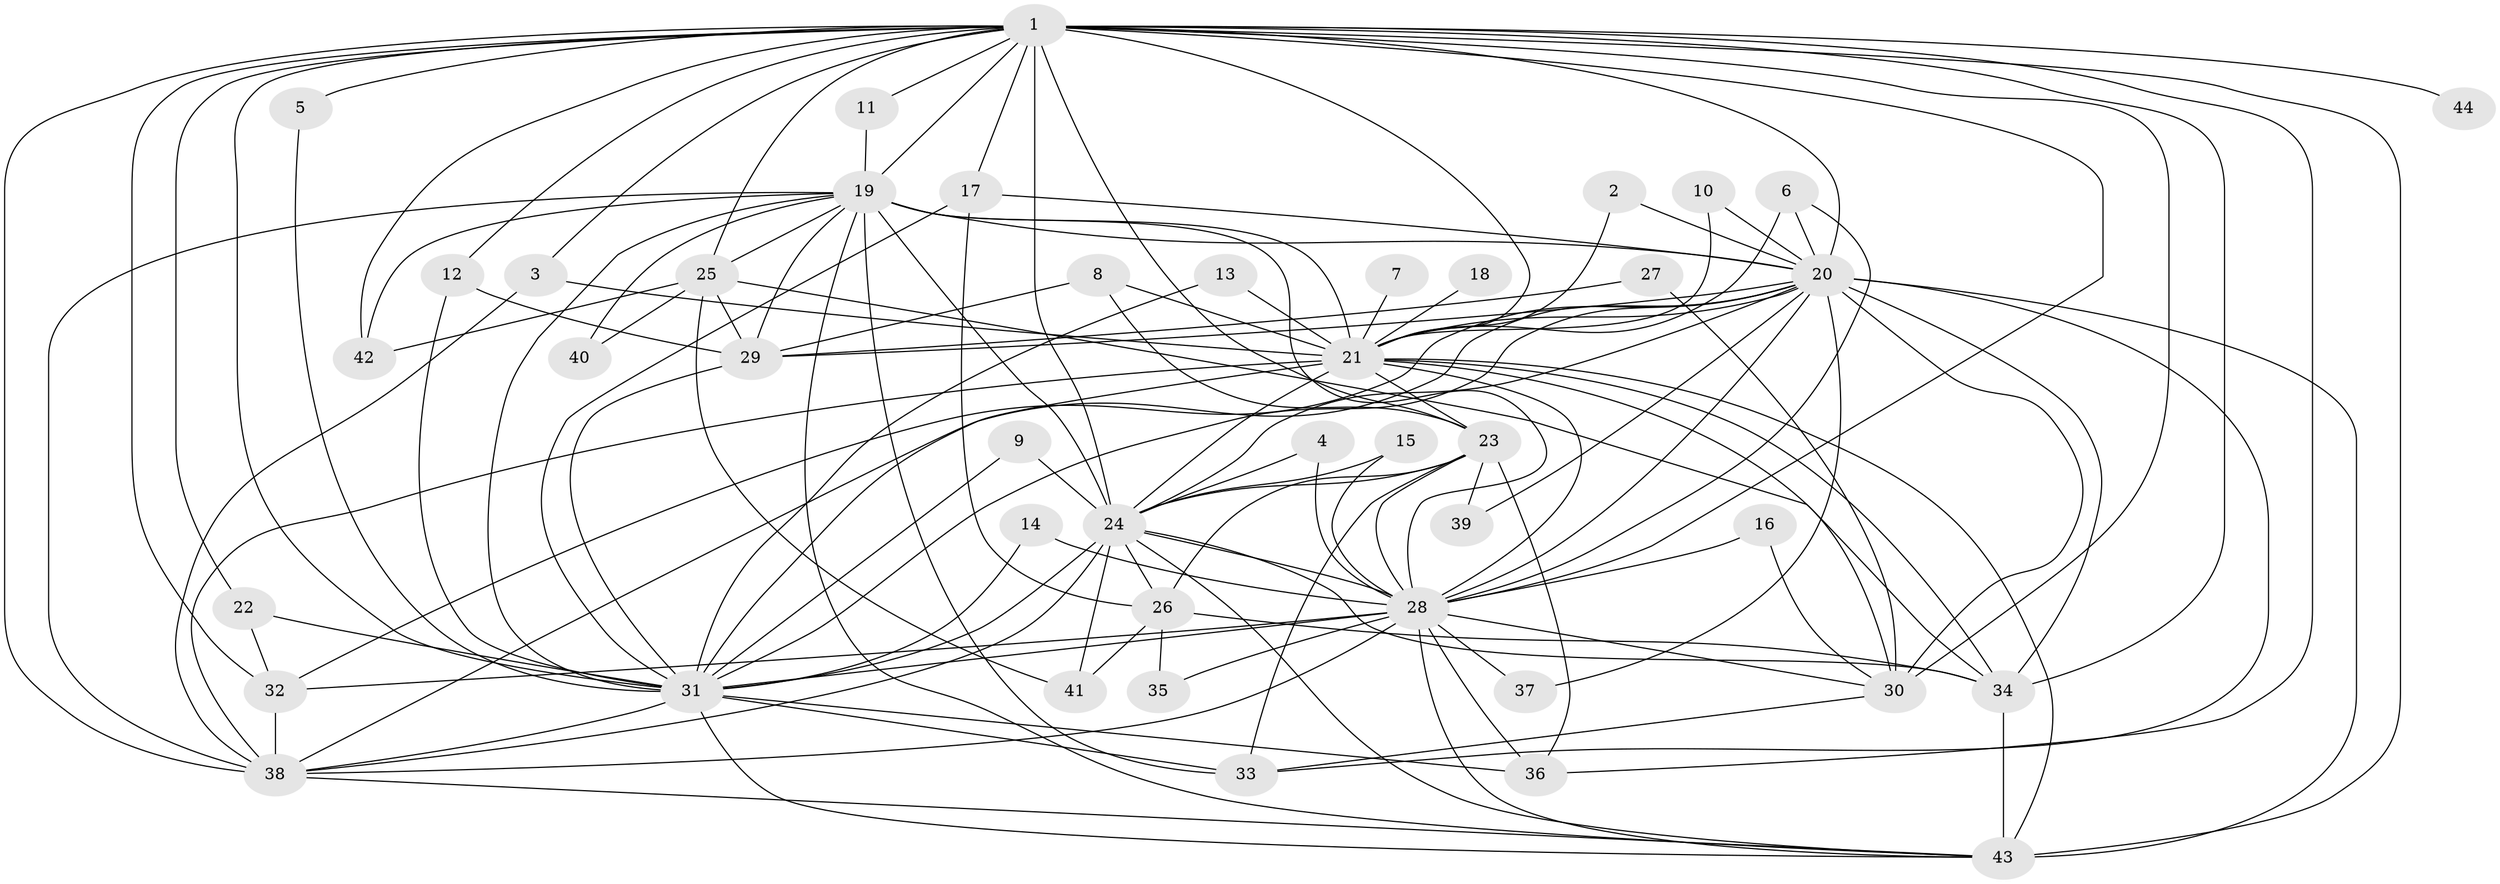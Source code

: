 // original degree distribution, {21: 0.022988505747126436, 15: 0.011494252873563218, 12: 0.011494252873563218, 18: 0.011494252873563218, 13: 0.011494252873563218, 20: 0.011494252873563218, 26: 0.011494252873563218, 17: 0.011494252873563218, 23: 0.011494252873563218, 2: 0.5172413793103449, 3: 0.21839080459770116, 4: 0.06896551724137931, 7: 0.022988505747126436, 5: 0.034482758620689655, 6: 0.022988505747126436}
// Generated by graph-tools (version 1.1) at 2025/25/03/09/25 03:25:40]
// undirected, 44 vertices, 130 edges
graph export_dot {
graph [start="1"]
  node [color=gray90,style=filled];
  1;
  2;
  3;
  4;
  5;
  6;
  7;
  8;
  9;
  10;
  11;
  12;
  13;
  14;
  15;
  16;
  17;
  18;
  19;
  20;
  21;
  22;
  23;
  24;
  25;
  26;
  27;
  28;
  29;
  30;
  31;
  32;
  33;
  34;
  35;
  36;
  37;
  38;
  39;
  40;
  41;
  42;
  43;
  44;
  1 -- 3 [weight=1.0];
  1 -- 5 [weight=1.0];
  1 -- 11 [weight=1.0];
  1 -- 12 [weight=1.0];
  1 -- 17 [weight=1.0];
  1 -- 19 [weight=2.0];
  1 -- 20 [weight=2.0];
  1 -- 21 [weight=2.0];
  1 -- 22 [weight=1.0];
  1 -- 23 [weight=1.0];
  1 -- 24 [weight=3.0];
  1 -- 25 [weight=2.0];
  1 -- 28 [weight=2.0];
  1 -- 30 [weight=1.0];
  1 -- 31 [weight=2.0];
  1 -- 32 [weight=1.0];
  1 -- 34 [weight=1.0];
  1 -- 36 [weight=1.0];
  1 -- 38 [weight=2.0];
  1 -- 42 [weight=1.0];
  1 -- 43 [weight=3.0];
  1 -- 44 [weight=2.0];
  2 -- 20 [weight=1.0];
  2 -- 21 [weight=1.0];
  3 -- 21 [weight=1.0];
  3 -- 38 [weight=1.0];
  4 -- 24 [weight=1.0];
  4 -- 28 [weight=1.0];
  5 -- 31 [weight=1.0];
  6 -- 20 [weight=2.0];
  6 -- 21 [weight=1.0];
  6 -- 28 [weight=1.0];
  7 -- 21 [weight=1.0];
  8 -- 21 [weight=1.0];
  8 -- 23 [weight=1.0];
  8 -- 29 [weight=1.0];
  9 -- 24 [weight=1.0];
  9 -- 31 [weight=1.0];
  10 -- 20 [weight=1.0];
  10 -- 21 [weight=1.0];
  11 -- 19 [weight=1.0];
  12 -- 29 [weight=1.0];
  12 -- 31 [weight=1.0];
  13 -- 21 [weight=1.0];
  13 -- 31 [weight=1.0];
  14 -- 28 [weight=1.0];
  14 -- 31 [weight=1.0];
  15 -- 24 [weight=1.0];
  15 -- 28 [weight=1.0];
  16 -- 28 [weight=1.0];
  16 -- 30 [weight=1.0];
  17 -- 20 [weight=1.0];
  17 -- 26 [weight=1.0];
  17 -- 31 [weight=1.0];
  18 -- 21 [weight=1.0];
  19 -- 20 [weight=1.0];
  19 -- 21 [weight=2.0];
  19 -- 24 [weight=1.0];
  19 -- 25 [weight=1.0];
  19 -- 28 [weight=2.0];
  19 -- 29 [weight=1.0];
  19 -- 31 [weight=2.0];
  19 -- 33 [weight=1.0];
  19 -- 38 [weight=1.0];
  19 -- 40 [weight=1.0];
  19 -- 42 [weight=1.0];
  19 -- 43 [weight=1.0];
  20 -- 21 [weight=1.0];
  20 -- 24 [weight=1.0];
  20 -- 28 [weight=1.0];
  20 -- 29 [weight=1.0];
  20 -- 30 [weight=2.0];
  20 -- 31 [weight=1.0];
  20 -- 32 [weight=1.0];
  20 -- 33 [weight=1.0];
  20 -- 34 [weight=1.0];
  20 -- 37 [weight=1.0];
  20 -- 38 [weight=1.0];
  20 -- 39 [weight=1.0];
  20 -- 43 [weight=2.0];
  21 -- 23 [weight=1.0];
  21 -- 24 [weight=2.0];
  21 -- 28 [weight=1.0];
  21 -- 30 [weight=1.0];
  21 -- 31 [weight=1.0];
  21 -- 34 [weight=1.0];
  21 -- 38 [weight=1.0];
  21 -- 43 [weight=1.0];
  22 -- 31 [weight=1.0];
  22 -- 32 [weight=1.0];
  23 -- 24 [weight=1.0];
  23 -- 26 [weight=1.0];
  23 -- 28 [weight=1.0];
  23 -- 33 [weight=1.0];
  23 -- 36 [weight=1.0];
  23 -- 39 [weight=1.0];
  24 -- 26 [weight=1.0];
  24 -- 28 [weight=1.0];
  24 -- 31 [weight=2.0];
  24 -- 34 [weight=1.0];
  24 -- 38 [weight=1.0];
  24 -- 41 [weight=1.0];
  24 -- 43 [weight=1.0];
  25 -- 29 [weight=1.0];
  25 -- 34 [weight=1.0];
  25 -- 40 [weight=1.0];
  25 -- 41 [weight=1.0];
  25 -- 42 [weight=1.0];
  26 -- 34 [weight=1.0];
  26 -- 35 [weight=1.0];
  26 -- 41 [weight=1.0];
  27 -- 29 [weight=1.0];
  27 -- 30 [weight=1.0];
  28 -- 30 [weight=1.0];
  28 -- 31 [weight=2.0];
  28 -- 32 [weight=1.0];
  28 -- 35 [weight=1.0];
  28 -- 36 [weight=1.0];
  28 -- 37 [weight=1.0];
  28 -- 38 [weight=1.0];
  28 -- 43 [weight=2.0];
  29 -- 31 [weight=1.0];
  30 -- 33 [weight=1.0];
  31 -- 33 [weight=1.0];
  31 -- 36 [weight=1.0];
  31 -- 38 [weight=1.0];
  31 -- 43 [weight=1.0];
  32 -- 38 [weight=2.0];
  34 -- 43 [weight=1.0];
  38 -- 43 [weight=1.0];
}
